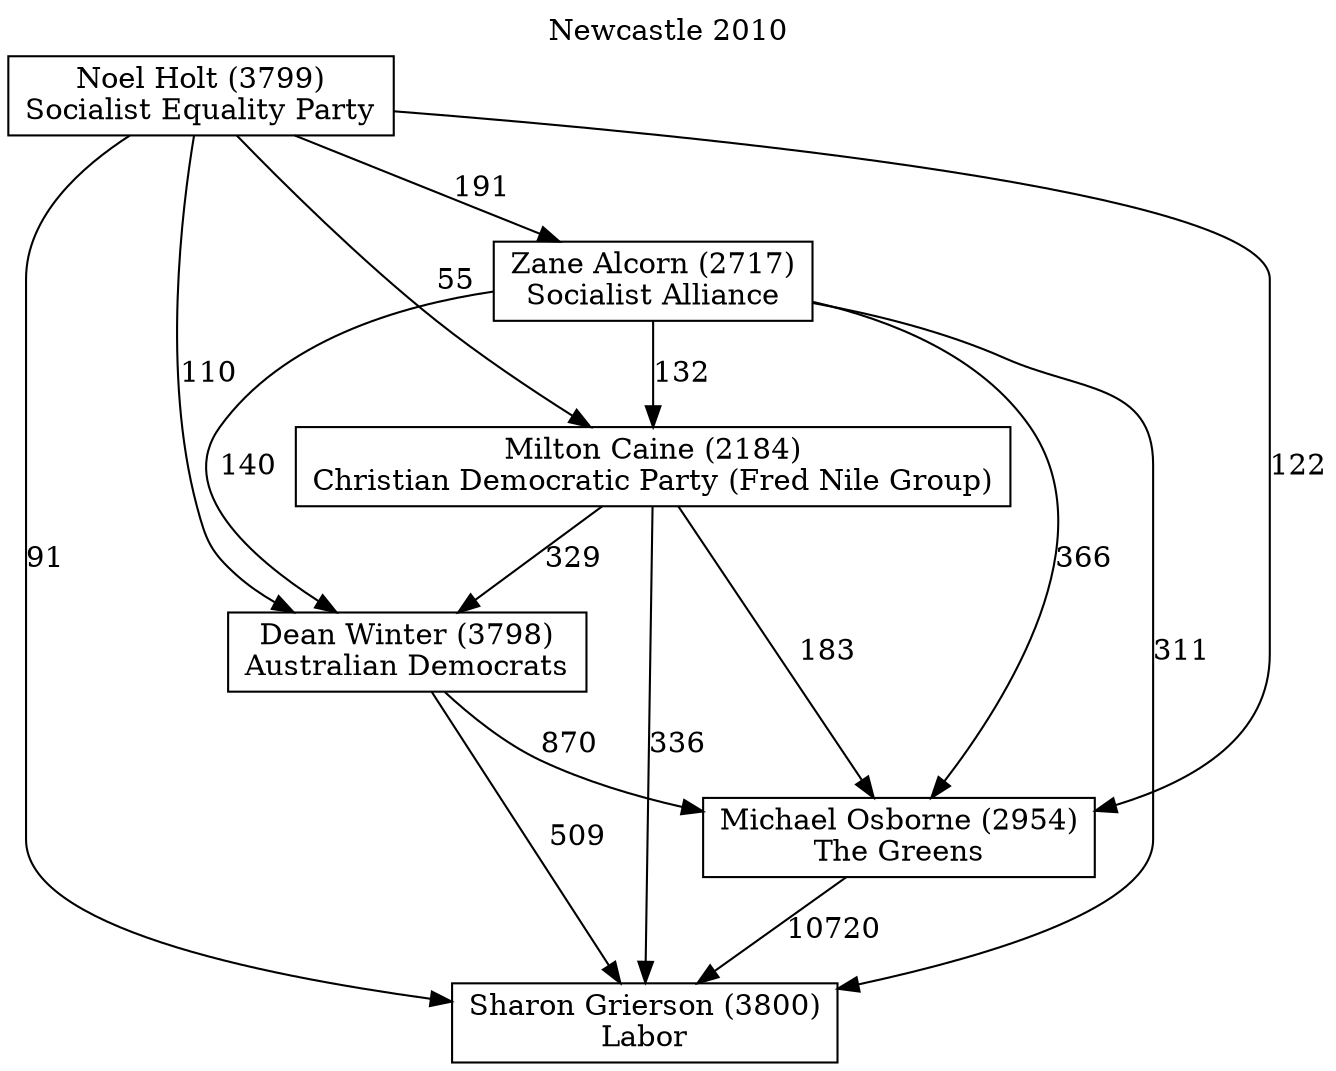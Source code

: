 // House preference flow
digraph "Sharon Grierson (3800)_Newcastle_2010" {
	graph [label="Newcastle 2010" labelloc=t mclimit=10]
	node [shape=box]
	"Sharon Grierson (3800)" [label="Sharon Grierson (3800)
Labor"]
	"Michael Osborne (2954)" [label="Michael Osborne (2954)
The Greens"]
	"Dean Winter (3798)" [label="Dean Winter (3798)
Australian Democrats"]
	"Milton Caine (2184)" [label="Milton Caine (2184)
Christian Democratic Party (Fred Nile Group)"]
	"Zane Alcorn (2717)" [label="Zane Alcorn (2717)
Socialist Alliance"]
	"Noel Holt (3799)" [label="Noel Holt (3799)
Socialist Equality Party"]
	"Michael Osborne (2954)" -> "Sharon Grierson (3800)" [label=10720]
	"Dean Winter (3798)" -> "Michael Osborne (2954)" [label=870]
	"Milton Caine (2184)" -> "Dean Winter (3798)" [label=329]
	"Zane Alcorn (2717)" -> "Milton Caine (2184)" [label=132]
	"Noel Holt (3799)" -> "Zane Alcorn (2717)" [label=191]
	"Dean Winter (3798)" -> "Sharon Grierson (3800)" [label=509]
	"Milton Caine (2184)" -> "Sharon Grierson (3800)" [label=336]
	"Zane Alcorn (2717)" -> "Sharon Grierson (3800)" [label=311]
	"Noel Holt (3799)" -> "Sharon Grierson (3800)" [label=91]
	"Noel Holt (3799)" -> "Milton Caine (2184)" [label=55]
	"Zane Alcorn (2717)" -> "Dean Winter (3798)" [label=140]
	"Noel Holt (3799)" -> "Dean Winter (3798)" [label=110]
	"Milton Caine (2184)" -> "Michael Osborne (2954)" [label=183]
	"Zane Alcorn (2717)" -> "Michael Osborne (2954)" [label=366]
	"Noel Holt (3799)" -> "Michael Osborne (2954)" [label=122]
}
